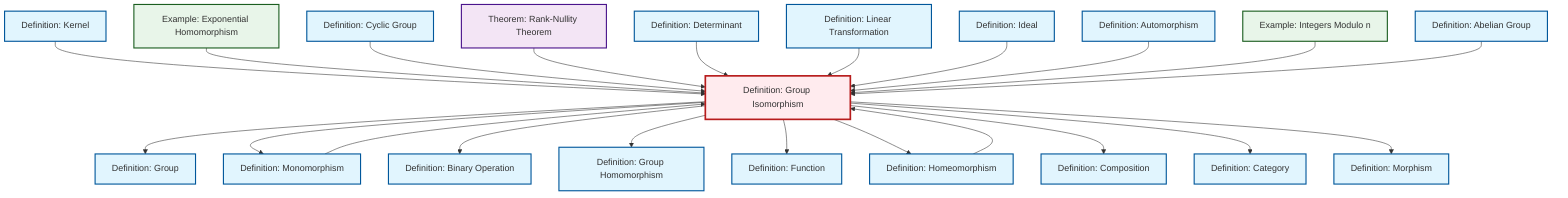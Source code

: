graph TD
    classDef definition fill:#e1f5fe,stroke:#01579b,stroke-width:2px
    classDef theorem fill:#f3e5f5,stroke:#4a148c,stroke-width:2px
    classDef axiom fill:#fff3e0,stroke:#e65100,stroke-width:2px
    classDef example fill:#e8f5e9,stroke:#1b5e20,stroke-width:2px
    classDef current fill:#ffebee,stroke:#b71c1c,stroke-width:3px
    def-binary-operation["Definition: Binary Operation"]:::definition
    def-function["Definition: Function"]:::definition
    ex-exponential-homomorphism["Example: Exponential Homomorphism"]:::example
    def-abelian-group["Definition: Abelian Group"]:::definition
    def-isomorphism["Definition: Group Isomorphism"]:::definition
    def-cyclic-group["Definition: Cyclic Group"]:::definition
    def-homeomorphism["Definition: Homeomorphism"]:::definition
    def-composition["Definition: Composition"]:::definition
    def-morphism["Definition: Morphism"]:::definition
    def-category["Definition: Category"]:::definition
    def-monomorphism["Definition: Monomorphism"]:::definition
    def-homomorphism["Definition: Group Homomorphism"]:::definition
    def-determinant["Definition: Determinant"]:::definition
    thm-rank-nullity["Theorem: Rank-Nullity Theorem"]:::theorem
    def-kernel["Definition: Kernel"]:::definition
    def-group["Definition: Group"]:::definition
    def-ideal["Definition: Ideal"]:::definition
    def-linear-transformation["Definition: Linear Transformation"]:::definition
    def-automorphism["Definition: Automorphism"]:::definition
    ex-quotient-integers-mod-n["Example: Integers Modulo n"]:::example
    def-homeomorphism --> def-isomorphism
    def-isomorphism --> def-group
    def-isomorphism --> def-monomorphism
    def-kernel --> def-isomorphism
    def-isomorphism --> def-binary-operation
    def-isomorphism --> def-homomorphism
    def-isomorphism --> def-function
    ex-exponential-homomorphism --> def-isomorphism
    def-cyclic-group --> def-isomorphism
    thm-rank-nullity --> def-isomorphism
    def-isomorphism --> def-homeomorphism
    def-determinant --> def-isomorphism
    def-linear-transformation --> def-isomorphism
    def-ideal --> def-isomorphism
    def-automorphism --> def-isomorphism
    def-monomorphism --> def-isomorphism
    def-isomorphism --> def-composition
    ex-quotient-integers-mod-n --> def-isomorphism
    def-abelian-group --> def-isomorphism
    def-isomorphism --> def-category
    def-isomorphism --> def-morphism
    class def-isomorphism current